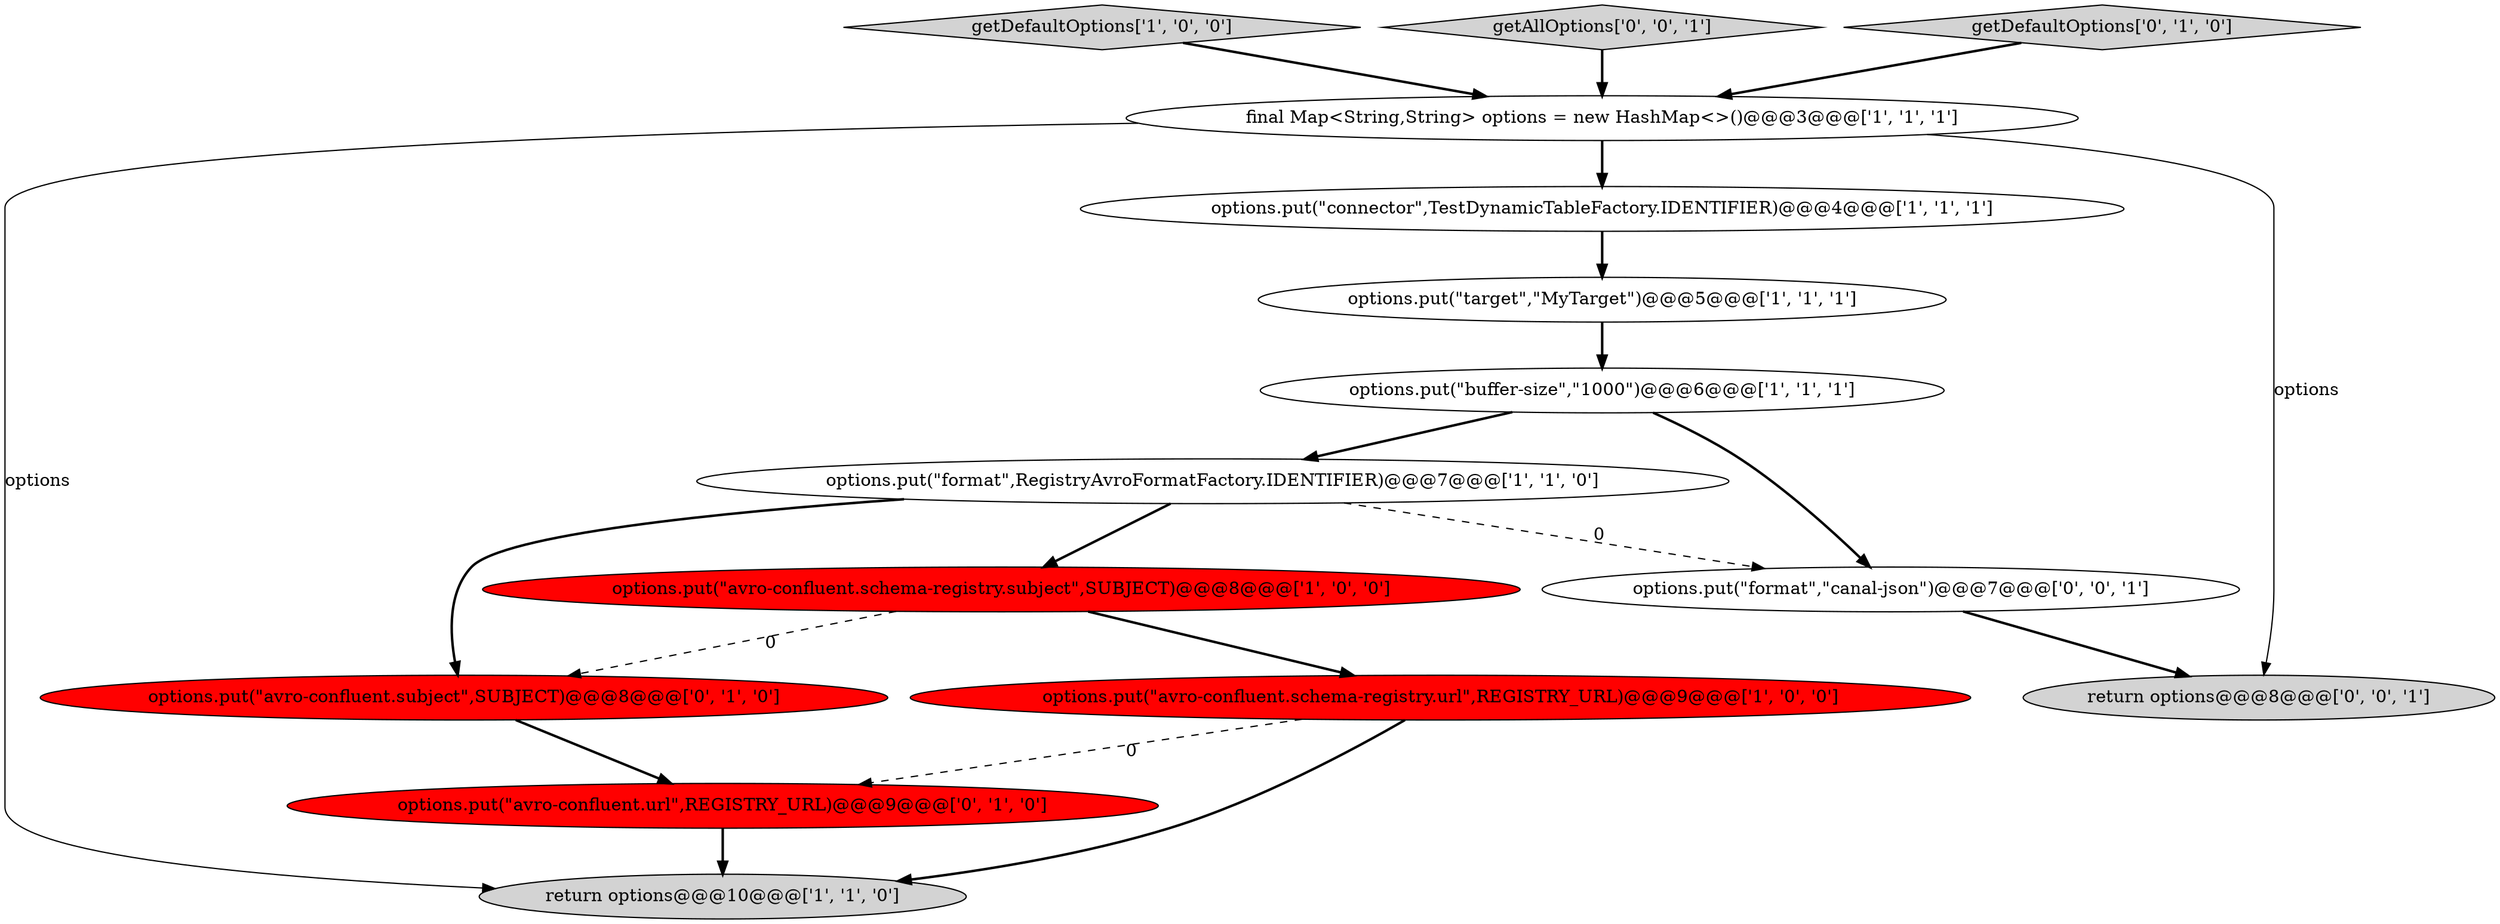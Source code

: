 digraph {
8 [style = filled, label = "options.put(\"avro-confluent.schema-registry.url\",REGISTRY_URL)@@@9@@@['1', '0', '0']", fillcolor = red, shape = ellipse image = "AAA1AAABBB1BBB"];
3 [style = filled, label = "return options@@@10@@@['1', '1', '0']", fillcolor = lightgray, shape = ellipse image = "AAA0AAABBB1BBB"];
14 [style = filled, label = "return options@@@8@@@['0', '0', '1']", fillcolor = lightgray, shape = ellipse image = "AAA0AAABBB3BBB"];
2 [style = filled, label = "getDefaultOptions['1', '0', '0']", fillcolor = lightgray, shape = diamond image = "AAA0AAABBB1BBB"];
10 [style = filled, label = "options.put(\"avro-confluent.url\",REGISTRY_URL)@@@9@@@['0', '1', '0']", fillcolor = red, shape = ellipse image = "AAA1AAABBB2BBB"];
12 [style = filled, label = "getAllOptions['0', '0', '1']", fillcolor = lightgray, shape = diamond image = "AAA0AAABBB3BBB"];
6 [style = filled, label = "options.put(\"buffer-size\",\"1000\")@@@6@@@['1', '1', '1']", fillcolor = white, shape = ellipse image = "AAA0AAABBB1BBB"];
11 [style = filled, label = "options.put(\"avro-confluent.subject\",SUBJECT)@@@8@@@['0', '1', '0']", fillcolor = red, shape = ellipse image = "AAA1AAABBB2BBB"];
1 [style = filled, label = "options.put(\"format\",RegistryAvroFormatFactory.IDENTIFIER)@@@7@@@['1', '1', '0']", fillcolor = white, shape = ellipse image = "AAA0AAABBB1BBB"];
4 [style = filled, label = "options.put(\"target\",\"MyTarget\")@@@5@@@['1', '1', '1']", fillcolor = white, shape = ellipse image = "AAA0AAABBB1BBB"];
0 [style = filled, label = "final Map<String,String> options = new HashMap<>()@@@3@@@['1', '1', '1']", fillcolor = white, shape = ellipse image = "AAA0AAABBB1BBB"];
9 [style = filled, label = "getDefaultOptions['0', '1', '0']", fillcolor = lightgray, shape = diamond image = "AAA0AAABBB2BBB"];
5 [style = filled, label = "options.put(\"avro-confluent.schema-registry.subject\",SUBJECT)@@@8@@@['1', '0', '0']", fillcolor = red, shape = ellipse image = "AAA1AAABBB1BBB"];
7 [style = filled, label = "options.put(\"connector\",TestDynamicTableFactory.IDENTIFIER)@@@4@@@['1', '1', '1']", fillcolor = white, shape = ellipse image = "AAA0AAABBB1BBB"];
13 [style = filled, label = "options.put(\"format\",\"canal-json\")@@@7@@@['0', '0', '1']", fillcolor = white, shape = ellipse image = "AAA0AAABBB3BBB"];
1->5 [style = bold, label=""];
0->3 [style = solid, label="options"];
6->1 [style = bold, label=""];
5->8 [style = bold, label=""];
10->3 [style = bold, label=""];
2->0 [style = bold, label=""];
8->10 [style = dashed, label="0"];
7->4 [style = bold, label=""];
9->0 [style = bold, label=""];
5->11 [style = dashed, label="0"];
4->6 [style = bold, label=""];
11->10 [style = bold, label=""];
13->14 [style = bold, label=""];
12->0 [style = bold, label=""];
6->13 [style = bold, label=""];
0->14 [style = solid, label="options"];
8->3 [style = bold, label=""];
1->11 [style = bold, label=""];
0->7 [style = bold, label=""];
1->13 [style = dashed, label="0"];
}
